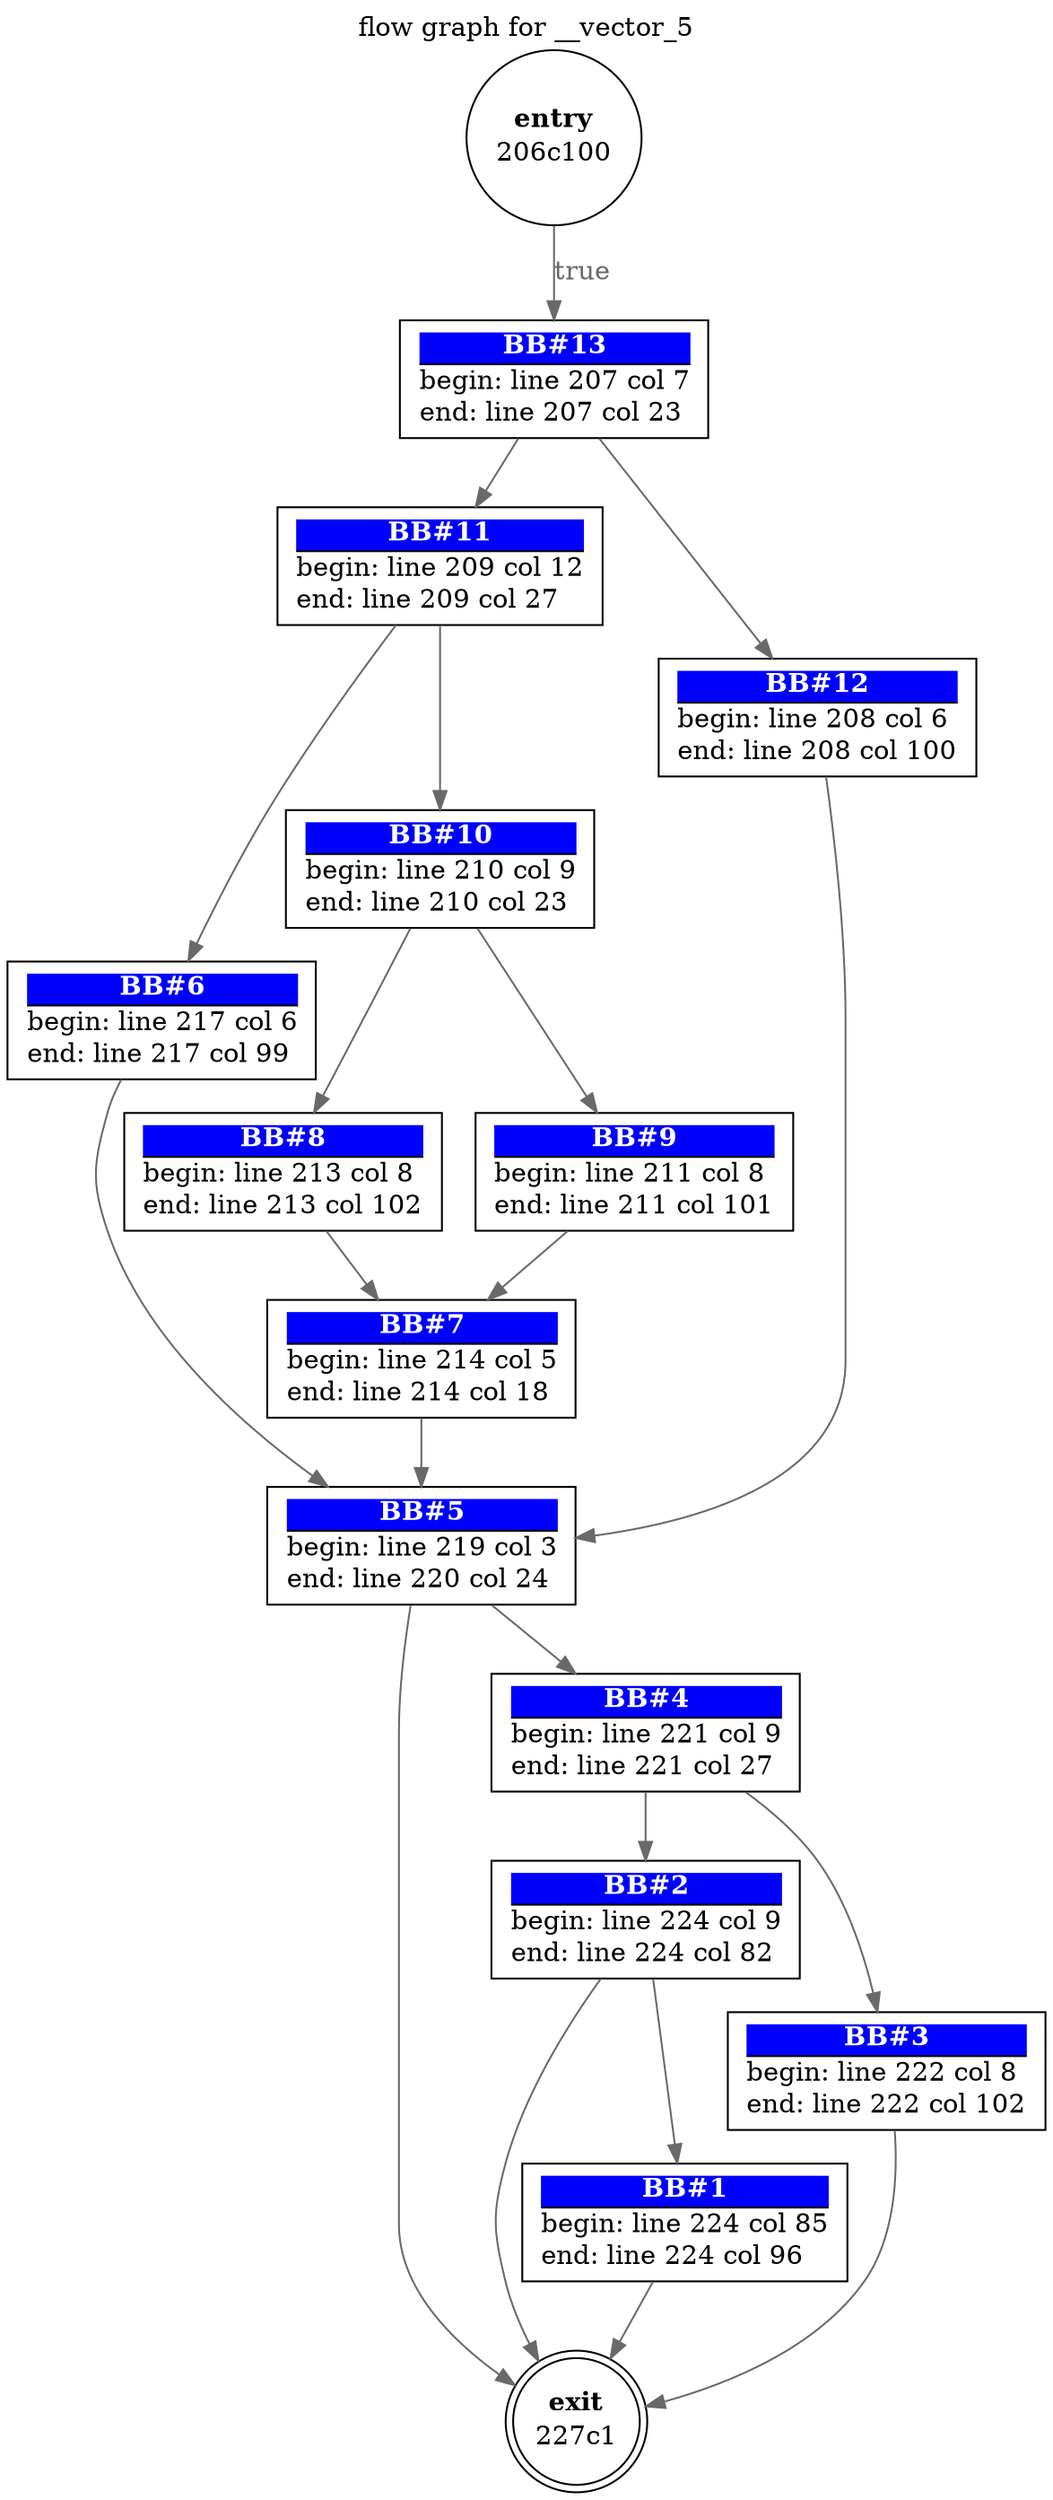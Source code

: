 digraph vector5{ 
  label="flow graph for __vector_5"
  labelloc="t"
  0 [label=<<TABLE border="0" cellborder="0" cellpadding="0"><TR><TD border="0" bgcolor="#ffffff" sides="b"><FONT color="#000000"><B>exit</B></FONT></TD></TR><TR><TD>227c1</TD></TR></TABLE>>, shape=doublecircle, margin=0]
  1 [label=<<TABLE border="0" cellborder="0" cellpadding="0"><TR><TD border="1" bgcolor="#0000ff" sides="b"><FONT color="#ffffff"><B>BB#1</B></FONT></TD></TR><TR><TD align="left">begin: line 224 col 85</TD></TR><TR><TD align="left">end: line 224 col 96</TD></TR></TABLE>>, shape=box]
  1->0[label="" fontcolor=dimgray color=dimgray]
  2 [label=<<TABLE border="0" cellborder="0" cellpadding="0"><TR><TD border="1" bgcolor="#0000ff" sides="b"><FONT color="#ffffff"><B>BB#2</B></FONT></TD></TR><TR><TD align="left">begin: line 224 col 9</TD></TR><TR><TD align="left">end: line 224 col 82</TD></TR></TABLE>>, shape=box]
  2->1[label="" fontcolor=dimgray color=dimgray]
  2->0[label="" fontcolor=dimgray color=dimgray]
  3 [label=<<TABLE border="0" cellborder="0" cellpadding="0"><TR><TD border="1" bgcolor="#0000ff" sides="b"><FONT color="#ffffff"><B>BB#3</B></FONT></TD></TR><TR><TD align="left">begin: line 222 col 8</TD></TR><TR><TD align="left">end: line 222 col 102</TD></TR></TABLE>>, shape=box]
  3->0[label="" fontcolor=dimgray color=dimgray]
  4 [label=<<TABLE border="0" cellborder="0" cellpadding="0"><TR><TD border="1" bgcolor="#0000ff" sides="b"><FONT color="#ffffff"><B>BB#4</B></FONT></TD></TR><TR><TD align="left">begin: line 221 col 9</TD></TR><TR><TD align="left">end: line 221 col 27</TD></TR></TABLE>>, shape=box]
  4->3[label="" fontcolor=dimgray color=dimgray]
  4->2[label="" fontcolor=dimgray color=dimgray]
  5 [label=<<TABLE border="0" cellborder="0" cellpadding="0"><TR><TD border="1" bgcolor="#0000ff" sides="b"><FONT color="#ffffff"><B>BB#5</B></FONT></TD></TR><TR><TD align="left">begin: line 219 col 3</TD></TR><TR><TD align="left">end: line 220 col 24</TD></TR></TABLE>>, shape=box]
  5->4[label="" fontcolor=dimgray color=dimgray]
  5->0[label="" fontcolor=dimgray color=dimgray]
  6 [label=<<TABLE border="0" cellborder="0" cellpadding="0"><TR><TD border="1" bgcolor="#0000ff" sides="b"><FONT color="#ffffff"><B>BB#6</B></FONT></TD></TR><TR><TD align="left">begin: line 217 col 6</TD></TR><TR><TD align="left">end: line 217 col 99</TD></TR></TABLE>>, shape=box]
  6->5[label="" fontcolor=dimgray color=dimgray]
  7 [label=<<TABLE border="0" cellborder="0" cellpadding="0"><TR><TD border="1" bgcolor="#0000ff" sides="b"><FONT color="#ffffff"><B>BB#7</B></FONT></TD></TR><TR><TD align="left">begin: line 214 col 5</TD></TR><TR><TD align="left">end: line 214 col 18</TD></TR></TABLE>>, shape=box]
  7->5[label="" fontcolor=dimgray color=dimgray]
  8 [label=<<TABLE border="0" cellborder="0" cellpadding="0"><TR><TD border="1" bgcolor="#0000ff" sides="b"><FONT color="#ffffff"><B>BB#8</B></FONT></TD></TR><TR><TD align="left">begin: line 213 col 8</TD></TR><TR><TD align="left">end: line 213 col 102</TD></TR></TABLE>>, shape=box]
  8->7[label="" fontcolor=dimgray color=dimgray]
  9 [label=<<TABLE border="0" cellborder="0" cellpadding="0"><TR><TD border="1" bgcolor="#0000ff" sides="b"><FONT color="#ffffff"><B>BB#9</B></FONT></TD></TR><TR><TD align="left">begin: line 211 col 8</TD></TR><TR><TD align="left">end: line 211 col 101</TD></TR></TABLE>>, shape=box]
  9->7[label="" fontcolor=dimgray color=dimgray]
  10 [label=<<TABLE border="0" cellborder="0" cellpadding="0"><TR><TD border="1" bgcolor="#0000ff" sides="b"><FONT color="#ffffff"><B>BB#10</B></FONT></TD></TR><TR><TD align="left">begin: line 210 col 9</TD></TR><TR><TD align="left">end: line 210 col 23</TD></TR></TABLE>>, shape=box]
  10->9[label="" fontcolor=dimgray color=dimgray]
  10->8[label="" fontcolor=dimgray color=dimgray]
  11 [label=<<TABLE border="0" cellborder="0" cellpadding="0"><TR><TD border="1" bgcolor="#0000ff" sides="b"><FONT color="#ffffff"><B>BB#11</B></FONT></TD></TR><TR><TD align="left">begin: line 209 col 12</TD></TR><TR><TD align="left">end: line 209 col 27</TD></TR></TABLE>>, shape=box]
  11->10[label="" fontcolor=dimgray color=dimgray]
  11->6[label="" fontcolor=dimgray color=dimgray]
  12 [label=<<TABLE border="0" cellborder="0" cellpadding="0"><TR><TD border="1" bgcolor="#0000ff" sides="b"><FONT color="#ffffff"><B>BB#12</B></FONT></TD></TR><TR><TD align="left">begin: line 208 col 6</TD></TR><TR><TD align="left">end: line 208 col 100</TD></TR></TABLE>>, shape=box]
  12->5[label="" fontcolor=dimgray color=dimgray]
  13 [label=<<TABLE border="0" cellborder="0" cellpadding="0"><TR><TD border="1" bgcolor="#0000ff" sides="b"><FONT color="#ffffff"><B>BB#13</B></FONT></TD></TR><TR><TD align="left">begin: line 207 col 7</TD></TR><TR><TD align="left">end: line 207 col 23</TD></TR></TABLE>>, shape=box]
  13->12[label="" fontcolor=dimgray color=dimgray]
  13->11[label="" fontcolor=dimgray color=dimgray]
  14 [label=<<TABLE border="0" cellborder="0" cellpadding="0"><TR><TD border="0" bgcolor="#ffffff" sides="b"><FONT color="#000000"><B>entry</B></FONT></TD></TR><TR><TD>206c100</TD></TR></TABLE>>, shape=circle, margin=0]
  14->13[label="true" fontcolor=dimgray color=dimgray]
}

